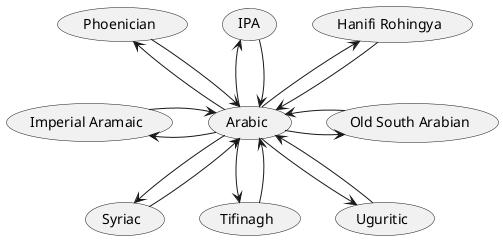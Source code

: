 @startuml
'https://plantuml.com/use-case-diagram

(Arabic) -up-> (Hanifi Rohingya)
(Arabic) <-up- (Hanifi Rohingya)
(Arabic) -up-> (IPA)
(Arabic) <-up- (IPA)
(Arabic) -up-> (Phoenician)
(Arabic) <-up- (Phoenician)
(Arabic) -> (Old South Arabian)
(Arabic) <- (Old South Arabian)
(Arabic) -left-> (Imperial Aramaic)
(Arabic) <-left- (Imperial Aramaic)
(Arabic) --> (Syriac)
(Arabic) <-- (Syriac)
(Arabic) --> (Tifinagh)
(Arabic) <-- (Tifinagh)
(Arabic) --> (Uguritic)
(Arabic) <-- (Uguritic)

@enduml
